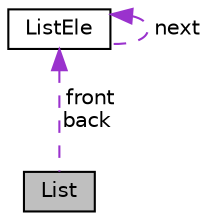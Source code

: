 digraph "List"
{
  edge [fontname="Helvetica",fontsize="10",labelfontname="Helvetica",labelfontsize="10"];
  node [fontname="Helvetica",fontsize="10",shape=record];
  Node1 [label="List",height=0.2,width=0.4,color="black", fillcolor="grey75", style="filled" fontcolor="black"];
  Node2 -> Node1 [dir="back",color="darkorchid3",fontsize="10",style="dashed",label=" front\nback" ];
  Node2 [label="ListEle",height=0.2,width=0.4,color="black", fillcolor="white", style="filled",URL="$struct_list_ele.html"];
  Node2 -> Node2 [dir="back",color="darkorchid3",fontsize="10",style="dashed",label=" next" ];
}
